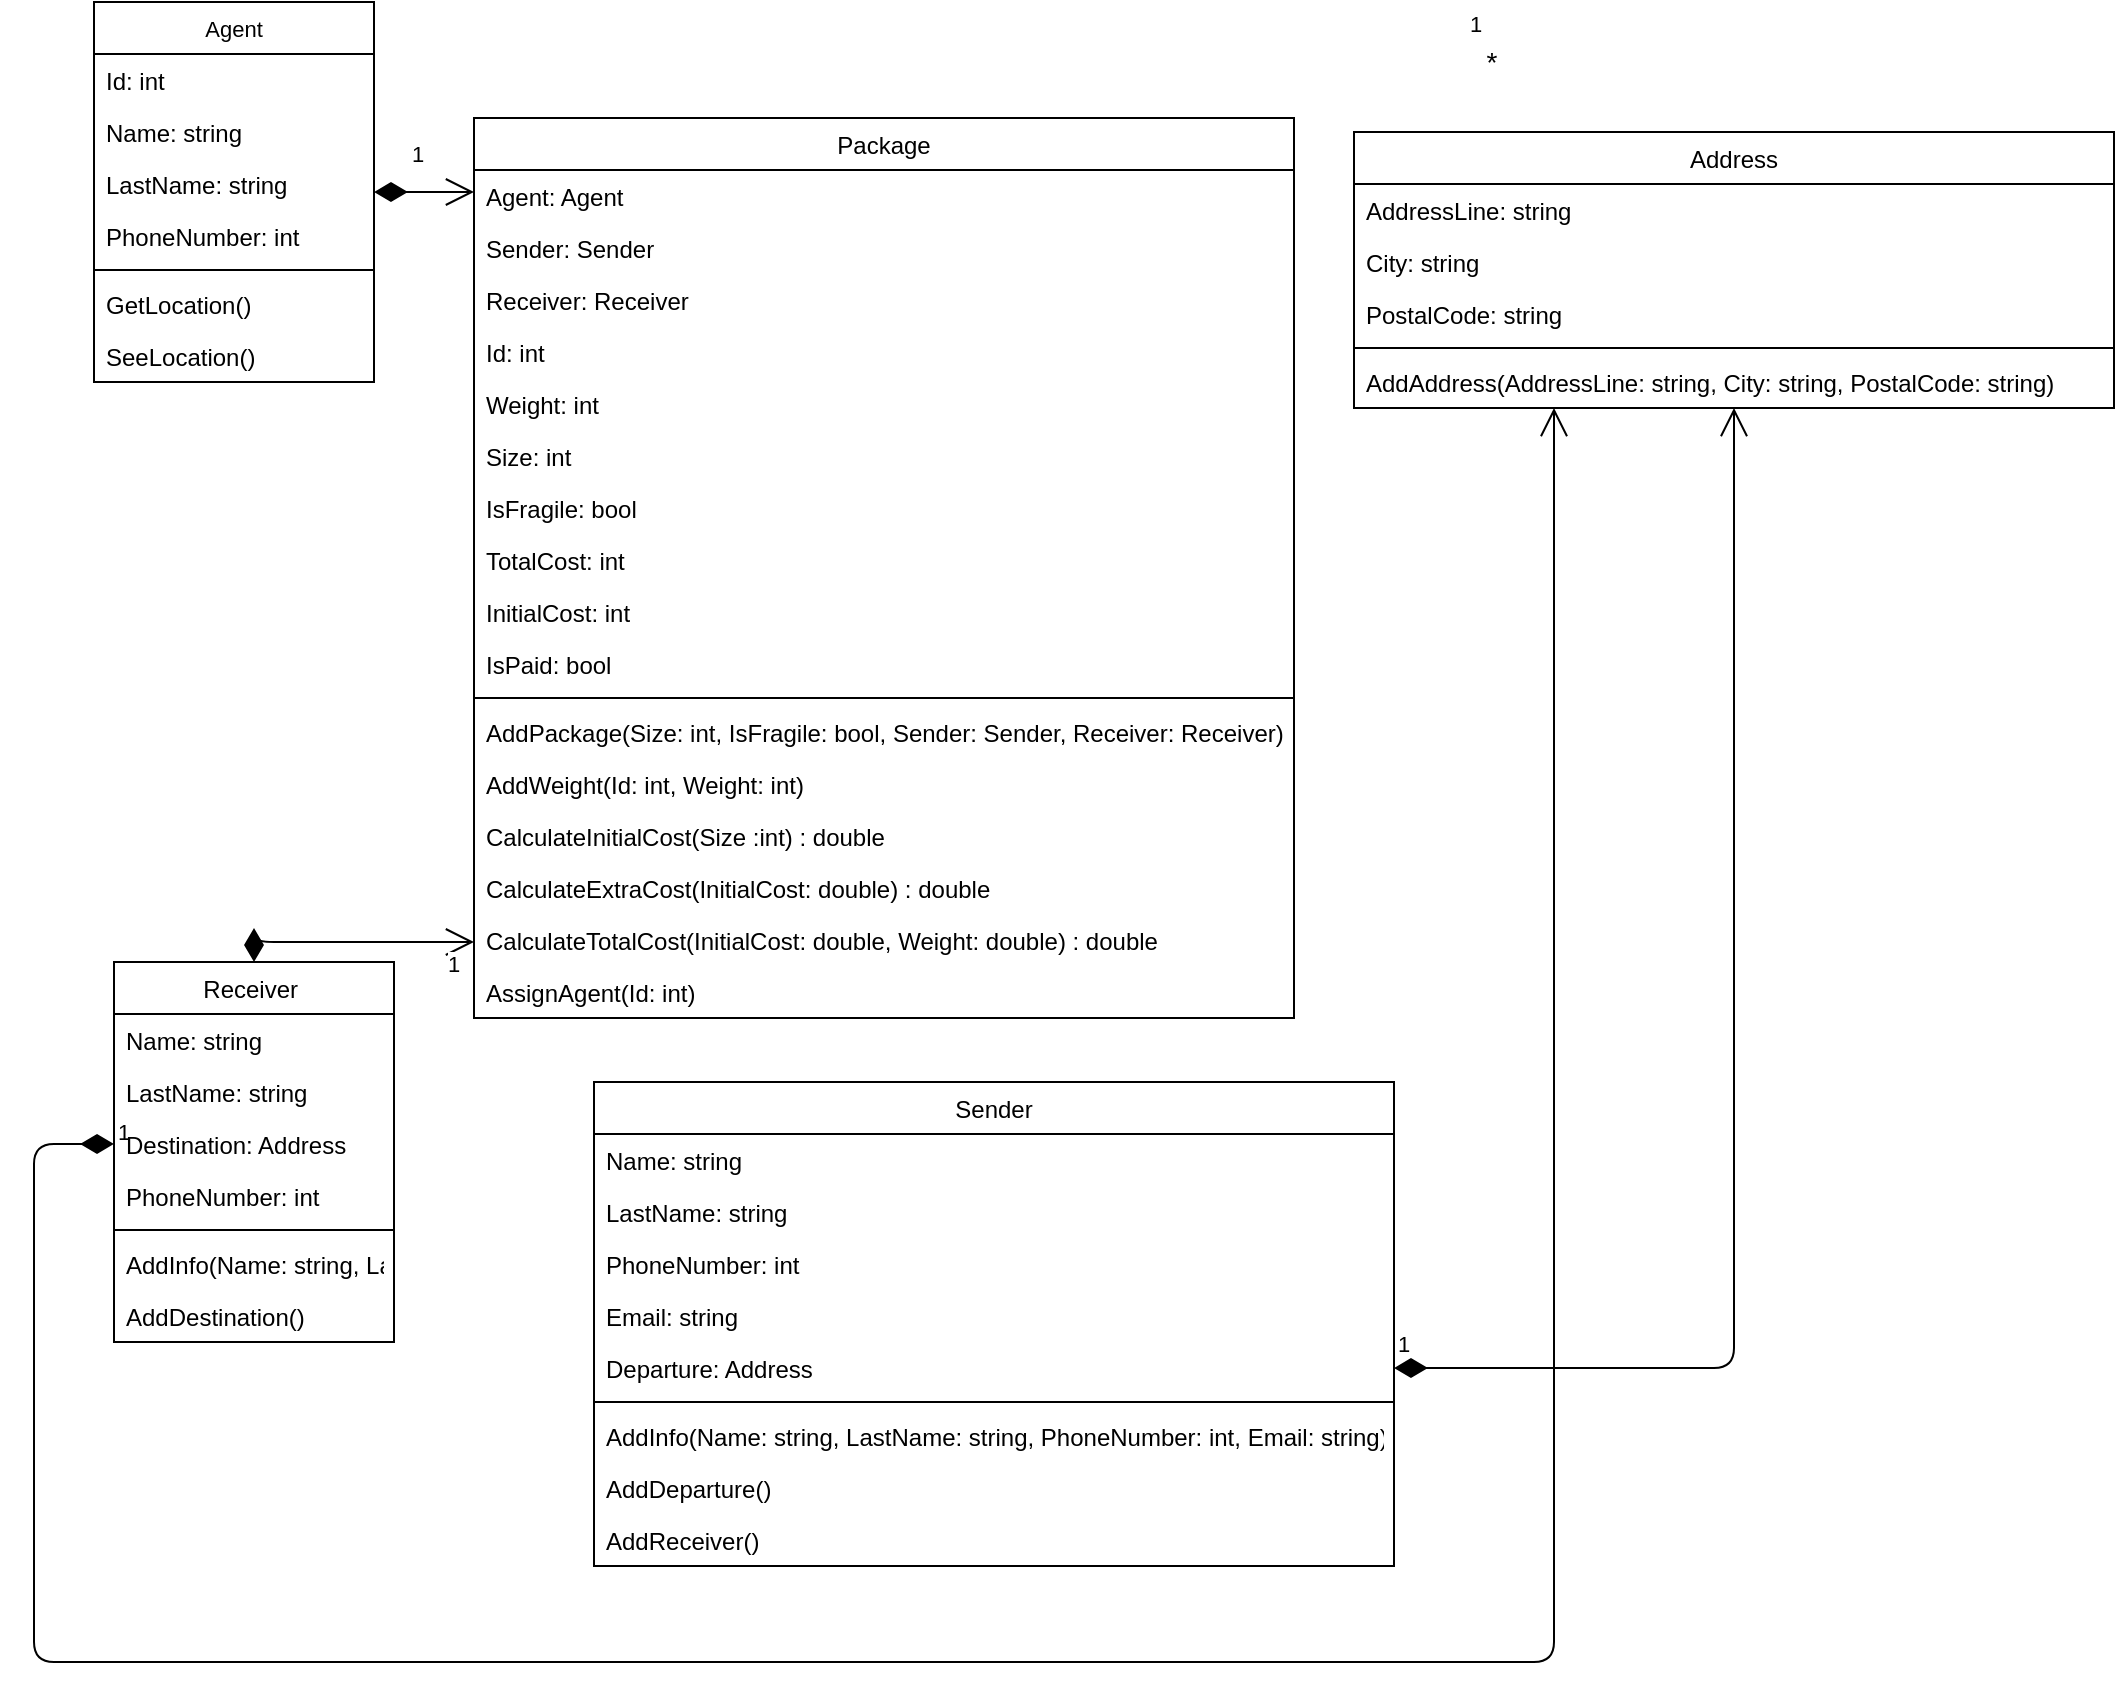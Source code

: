 <mxfile version="13.6.5" type="github">
  <diagram id="C5RBs43oDa-KdzZeNtuy" name="Page-1">
    <mxGraphModel dx="782" dy="769" grid="1" gridSize="10" guides="1" tooltips="1" connect="1" arrows="1" fold="1" page="1" pageScale="1" pageWidth="300" pageHeight="300" math="0" shadow="0">
      <root>
        <mxCell id="WIyWlLk6GJQsqaUBKTNV-0" />
        <mxCell id="WIyWlLk6GJQsqaUBKTNV-1" parent="WIyWlLk6GJQsqaUBKTNV-0" />
        <mxCell id="L3o-eiGVfBbxiRWNUcNE-9" value="1" style="endArrow=open;html=1;endSize=12;startArrow=diamondThin;startSize=14;startFill=1;edgeStyle=orthogonalEdgeStyle;align=left;verticalAlign=bottom;" parent="WIyWlLk6GJQsqaUBKTNV-1" source="L3o-eiGVfBbxiRWNUcNE-1" target="L3o-eiGVfBbxiRWNUcNE-5" edge="1">
          <mxGeometry x="0.743" y="-20" relative="1" as="geometry">
            <mxPoint x="40" y="50" as="sourcePoint" />
            <mxPoint x="200" y="50" as="targetPoint" />
            <Array as="points">
              <mxPoint x="130" y="190" />
              <mxPoint x="310" y="190" />
            </Array>
            <mxPoint as="offset" />
          </mxGeometry>
        </mxCell>
        <mxCell id="L3o-eiGVfBbxiRWNUcNE-14" value="&lt;font style=&quot;font-size: 14px&quot;&gt;*&lt;/font&gt;" style="text;html=1;strokeColor=none;fillColor=none;align=center;verticalAlign=middle;whiteSpace=wrap;rounded=0;strokeWidth=2;" parent="WIyWlLk6GJQsqaUBKTNV-1" vertex="1">
          <mxGeometry x="740" y="-260" width="18" height="19" as="geometry" />
        </mxCell>
        <mxCell id="L3o-eiGVfBbxiRWNUcNE-16" value="1" style="endArrow=open;html=1;endSize=12;startArrow=diamondThin;startSize=14;startFill=1;edgeStyle=orthogonalEdgeStyle;align=left;verticalAlign=bottom;" parent="WIyWlLk6GJQsqaUBKTNV-1" source="L3o-eiGVfBbxiRWNUcNE-0" target="zkfFHV4jXpPFQw0GAbJ--17" edge="1">
          <mxGeometry x="-1" y="3" relative="1" as="geometry">
            <mxPoint x="320" y="120" as="sourcePoint" />
            <mxPoint x="480" y="120" as="targetPoint" />
          </mxGeometry>
        </mxCell>
        <mxCell id="L3o-eiGVfBbxiRWNUcNE-17" value="1" style="endArrow=open;html=1;endSize=12;startArrow=diamondThin;startSize=14;startFill=1;edgeStyle=orthogonalEdgeStyle;align=left;verticalAlign=bottom;" parent="WIyWlLk6GJQsqaUBKTNV-1" source="L3o-eiGVfBbxiRWNUcNE-3" target="zkfFHV4jXpPFQw0GAbJ--17" edge="1">
          <mxGeometry x="-1" y="3" relative="1" as="geometry">
            <mxPoint x="20" y="290" as="sourcePoint" />
            <mxPoint x="480" y="20" as="targetPoint" />
            <Array as="points">
              <mxPoint x="20" y="291" />
              <mxPoint x="20" y="550" />
              <mxPoint x="780" y="550" />
            </Array>
          </mxGeometry>
        </mxCell>
        <mxCell id="L3o-eiGVfBbxiRWNUcNE-18" value="&lt;font style=&quot;font-size: 11px;&quot;&gt;1&lt;/font&gt;" style="text;html=1;strokeColor=none;fillColor=none;align=center;verticalAlign=middle;whiteSpace=wrap;rounded=0;strokeWidth=2;fontSize=11;" parent="WIyWlLk6GJQsqaUBKTNV-1" vertex="1">
          <mxGeometry x="732" y="-279" width="18" height="19" as="geometry" />
        </mxCell>
        <mxCell id="L3o-eiGVfBbxiRWNUcNE-24" value="1" style="endArrow=open;html=1;endSize=12;startArrow=diamondThin;startSize=14;startFill=1;edgeStyle=orthogonalEdgeStyle;align=left;verticalAlign=bottom;fontSize=11;" parent="WIyWlLk6GJQsqaUBKTNV-1" source="L3o-eiGVfBbxiRWNUcNE-20" target="L3o-eiGVfBbxiRWNUcNE-5" edge="1">
          <mxGeometry x="-0.316" y="10" relative="1" as="geometry">
            <mxPoint x="320" y="20" as="sourcePoint" />
            <mxPoint x="480" y="20" as="targetPoint" />
            <Array as="points">
              <mxPoint x="480" y="-110" />
            </Array>
            <mxPoint as="offset" />
          </mxGeometry>
        </mxCell>
        <mxCell id="L3o-eiGVfBbxiRWNUcNE-1" value="Receiver " style="swimlane;fontStyle=0;childLayout=stackLayout;horizontal=1;startSize=26;fillColor=none;horizontalStack=0;resizeParent=1;resizeParentMax=0;resizeLast=0;collapsible=1;marginBottom=0;" parent="WIyWlLk6GJQsqaUBKTNV-1" vertex="1">
          <mxGeometry x="60" y="200" width="140" height="190" as="geometry" />
        </mxCell>
        <mxCell id="L3o-eiGVfBbxiRWNUcNE-2" value="Name: string" style="text;strokeColor=none;fillColor=none;align=left;verticalAlign=top;spacingLeft=4;spacingRight=4;overflow=hidden;rotatable=0;points=[[0,0.5],[1,0.5]];portConstraint=eastwest;" parent="L3o-eiGVfBbxiRWNUcNE-1" vertex="1">
          <mxGeometry y="26" width="140" height="26" as="geometry" />
        </mxCell>
        <mxCell id="L3o-eiGVfBbxiRWNUcNE-36" value="LastName: string" style="text;strokeColor=none;fillColor=none;align=left;verticalAlign=top;spacingLeft=4;spacingRight=4;overflow=hidden;rotatable=0;points=[[0,0.5],[1,0.5]];portConstraint=eastwest;" parent="L3o-eiGVfBbxiRWNUcNE-1" vertex="1">
          <mxGeometry y="52" width="140" height="26" as="geometry" />
        </mxCell>
        <mxCell id="L3o-eiGVfBbxiRWNUcNE-3" value="Destination: Address" style="text;strokeColor=none;fillColor=none;align=left;verticalAlign=top;spacingLeft=4;spacingRight=4;overflow=hidden;rotatable=0;points=[[0,0.5],[1,0.5]];portConstraint=eastwest;" parent="L3o-eiGVfBbxiRWNUcNE-1" vertex="1">
          <mxGeometry y="78" width="140" height="26" as="geometry" />
        </mxCell>
        <mxCell id="L3o-eiGVfBbxiRWNUcNE-4" value="PhoneNumber: int" style="text;strokeColor=none;fillColor=none;align=left;verticalAlign=top;spacingLeft=4;spacingRight=4;overflow=hidden;rotatable=0;points=[[0,0.5],[1,0.5]];portConstraint=eastwest;" parent="L3o-eiGVfBbxiRWNUcNE-1" vertex="1">
          <mxGeometry y="104" width="140" height="26" as="geometry" />
        </mxCell>
        <mxCell id="76cAJCkw-U6FcF3mhkI5-14" value="" style="line;strokeWidth=1;fillColor=none;align=left;verticalAlign=middle;spacingTop=-1;spacingLeft=3;spacingRight=3;rotatable=0;labelPosition=right;points=[];portConstraint=eastwest;" vertex="1" parent="L3o-eiGVfBbxiRWNUcNE-1">
          <mxGeometry y="130" width="140" height="8" as="geometry" />
        </mxCell>
        <mxCell id="76cAJCkw-U6FcF3mhkI5-16" value="AddInfo(Name: string, LastName: string, PhoneNumber: int)" style="text;strokeColor=none;fillColor=none;align=left;verticalAlign=top;spacingLeft=4;spacingRight=4;overflow=hidden;rotatable=0;points=[[0,0.5],[1,0.5]];portConstraint=eastwest;" vertex="1" parent="L3o-eiGVfBbxiRWNUcNE-1">
          <mxGeometry y="138" width="140" height="26" as="geometry" />
        </mxCell>
        <mxCell id="76cAJCkw-U6FcF3mhkI5-13" value="AddDestination()" style="text;strokeColor=none;fillColor=none;align=left;verticalAlign=top;spacingLeft=4;spacingRight=4;overflow=hidden;rotatable=0;points=[[0,0.5],[1,0.5]];portConstraint=eastwest;" vertex="1" parent="L3o-eiGVfBbxiRWNUcNE-1">
          <mxGeometry y="164" width="140" height="26" as="geometry" />
        </mxCell>
        <mxCell id="L3o-eiGVfBbxiRWNUcNE-20" value="Agent" style="swimlane;fontStyle=0;childLayout=stackLayout;horizontal=1;startSize=26;fillColor=none;horizontalStack=0;resizeParent=1;resizeParentMax=0;resizeLast=0;collapsible=1;marginBottom=0;strokeWidth=1;fontSize=11;" parent="WIyWlLk6GJQsqaUBKTNV-1" vertex="1">
          <mxGeometry x="50" y="-280" width="140" height="190" as="geometry" />
        </mxCell>
        <mxCell id="76cAJCkw-U6FcF3mhkI5-25" value="Id: int" style="text;strokeColor=none;fillColor=none;align=left;verticalAlign=top;spacingLeft=4;spacingRight=4;overflow=hidden;rotatable=0;points=[[0,0.5],[1,0.5]];portConstraint=eastwest;" vertex="1" parent="L3o-eiGVfBbxiRWNUcNE-20">
          <mxGeometry y="26" width="140" height="26" as="geometry" />
        </mxCell>
        <mxCell id="L3o-eiGVfBbxiRWNUcNE-21" value="Name: string" style="text;strokeColor=none;fillColor=none;align=left;verticalAlign=top;spacingLeft=4;spacingRight=4;overflow=hidden;rotatable=0;points=[[0,0.5],[1,0.5]];portConstraint=eastwest;" parent="L3o-eiGVfBbxiRWNUcNE-20" vertex="1">
          <mxGeometry y="52" width="140" height="26" as="geometry" />
        </mxCell>
        <mxCell id="L3o-eiGVfBbxiRWNUcNE-38" value="LastName: string" style="text;strokeColor=none;fillColor=none;align=left;verticalAlign=top;spacingLeft=4;spacingRight=4;overflow=hidden;rotatable=0;points=[[0,0.5],[1,0.5]];portConstraint=eastwest;" parent="L3o-eiGVfBbxiRWNUcNE-20" vertex="1">
          <mxGeometry y="78" width="140" height="26" as="geometry" />
        </mxCell>
        <mxCell id="L3o-eiGVfBbxiRWNUcNE-22" value="PhoneNumber: int" style="text;strokeColor=none;fillColor=none;align=left;verticalAlign=top;spacingLeft=4;spacingRight=4;overflow=hidden;rotatable=0;points=[[0,0.5],[1,0.5]];portConstraint=eastwest;" parent="L3o-eiGVfBbxiRWNUcNE-20" vertex="1">
          <mxGeometry y="104" width="140" height="26" as="geometry" />
        </mxCell>
        <mxCell id="L3o-eiGVfBbxiRWNUcNE-33" value="" style="line;strokeWidth=1;fillColor=none;align=left;verticalAlign=middle;spacingTop=-1;spacingLeft=3;spacingRight=3;rotatable=0;labelPosition=right;points=[];portConstraint=eastwest;fontSize=12;" parent="L3o-eiGVfBbxiRWNUcNE-20" vertex="1">
          <mxGeometry y="130" width="140" height="8" as="geometry" />
        </mxCell>
        <mxCell id="L3o-eiGVfBbxiRWNUcNE-32" value="GetLocation()" style="text;strokeColor=none;fillColor=none;align=left;verticalAlign=top;spacingLeft=4;spacingRight=4;overflow=hidden;rotatable=0;points=[[0,0.5],[1,0.5]];portConstraint=eastwest;fontSize=12;" parent="L3o-eiGVfBbxiRWNUcNE-20" vertex="1">
          <mxGeometry y="138" width="140" height="26" as="geometry" />
        </mxCell>
        <mxCell id="76cAJCkw-U6FcF3mhkI5-23" value="SeeLocation()" style="text;strokeColor=none;fillColor=none;align=left;verticalAlign=top;spacingLeft=4;spacingRight=4;overflow=hidden;rotatable=0;points=[[0,0.5],[1,0.5]];portConstraint=eastwest;fontSize=12;" vertex="1" parent="L3o-eiGVfBbxiRWNUcNE-20">
          <mxGeometry y="164" width="140" height="26" as="geometry" />
        </mxCell>
        <mxCell id="L3o-eiGVfBbxiRWNUcNE-5" value="Package" style="swimlane;fontStyle=0;childLayout=stackLayout;horizontal=1;startSize=26;fillColor=none;horizontalStack=0;resizeParent=1;resizeParentMax=0;resizeLast=0;collapsible=1;marginBottom=0;" parent="WIyWlLk6GJQsqaUBKTNV-1" vertex="1">
          <mxGeometry x="240" y="-222" width="410" height="450" as="geometry" />
        </mxCell>
        <mxCell id="76cAJCkw-U6FcF3mhkI5-2" value="Agent: Agent" style="text;strokeColor=none;fillColor=none;align=left;verticalAlign=top;spacingLeft=4;spacingRight=4;overflow=hidden;rotatable=0;points=[[0,0.5],[1,0.5]];portConstraint=eastwest;" vertex="1" parent="L3o-eiGVfBbxiRWNUcNE-5">
          <mxGeometry y="26" width="410" height="26" as="geometry" />
        </mxCell>
        <mxCell id="76cAJCkw-U6FcF3mhkI5-3" value="Sender: Sender" style="text;strokeColor=none;fillColor=none;align=left;verticalAlign=top;spacingLeft=4;spacingRight=4;overflow=hidden;rotatable=0;points=[[0,0.5],[1,0.5]];portConstraint=eastwest;" vertex="1" parent="L3o-eiGVfBbxiRWNUcNE-5">
          <mxGeometry y="52" width="410" height="26" as="geometry" />
        </mxCell>
        <mxCell id="76cAJCkw-U6FcF3mhkI5-4" value="Receiver: Receiver" style="text;strokeColor=none;fillColor=none;align=left;verticalAlign=top;spacingLeft=4;spacingRight=4;overflow=hidden;rotatable=0;points=[[0,0.5],[1,0.5]];portConstraint=eastwest;" vertex="1" parent="L3o-eiGVfBbxiRWNUcNE-5">
          <mxGeometry y="78" width="410" height="26" as="geometry" />
        </mxCell>
        <mxCell id="76cAJCkw-U6FcF3mhkI5-7" value="Id: int" style="text;strokeColor=none;fillColor=none;align=left;verticalAlign=top;spacingLeft=4;spacingRight=4;overflow=hidden;rotatable=0;points=[[0,0.5],[1,0.5]];portConstraint=eastwest;" vertex="1" parent="L3o-eiGVfBbxiRWNUcNE-5">
          <mxGeometry y="104" width="410" height="26" as="geometry" />
        </mxCell>
        <mxCell id="L3o-eiGVfBbxiRWNUcNE-6" value="Weight: int" style="text;strokeColor=none;fillColor=none;align=left;verticalAlign=top;spacingLeft=4;spacingRight=4;overflow=hidden;rotatable=0;points=[[0,0.5],[1,0.5]];portConstraint=eastwest;" parent="L3o-eiGVfBbxiRWNUcNE-5" vertex="1">
          <mxGeometry y="130" width="410" height="26" as="geometry" />
        </mxCell>
        <mxCell id="L3o-eiGVfBbxiRWNUcNE-7" value="Size: int" style="text;strokeColor=none;fillColor=none;align=left;verticalAlign=top;spacingLeft=4;spacingRight=4;overflow=hidden;rotatable=0;points=[[0,0.5],[1,0.5]];portConstraint=eastwest;" parent="L3o-eiGVfBbxiRWNUcNE-5" vertex="1">
          <mxGeometry y="156" width="410" height="26" as="geometry" />
        </mxCell>
        <mxCell id="76cAJCkw-U6FcF3mhkI5-0" value="IsFragile: bool" style="text;strokeColor=none;fillColor=none;align=left;verticalAlign=top;spacingLeft=4;spacingRight=4;overflow=hidden;rotatable=0;points=[[0,0.5],[1,0.5]];portConstraint=eastwest;" vertex="1" parent="L3o-eiGVfBbxiRWNUcNE-5">
          <mxGeometry y="182" width="410" height="26" as="geometry" />
        </mxCell>
        <mxCell id="L3o-eiGVfBbxiRWNUcNE-8" value="TotalCost: int" style="text;strokeColor=none;fillColor=none;align=left;verticalAlign=top;spacingLeft=4;spacingRight=4;overflow=hidden;rotatable=0;points=[[0,0.5],[1,0.5]];portConstraint=eastwest;" parent="L3o-eiGVfBbxiRWNUcNE-5" vertex="1">
          <mxGeometry y="208" width="410" height="26" as="geometry" />
        </mxCell>
        <mxCell id="L3o-eiGVfBbxiRWNUcNE-30" value="InitialCost: int" style="text;strokeColor=none;fillColor=none;align=left;verticalAlign=top;spacingLeft=4;spacingRight=4;overflow=hidden;rotatable=0;points=[[0,0.5],[1,0.5]];portConstraint=eastwest;fontSize=12;" parent="L3o-eiGVfBbxiRWNUcNE-5" vertex="1">
          <mxGeometry y="234" width="410" height="26" as="geometry" />
        </mxCell>
        <mxCell id="76cAJCkw-U6FcF3mhkI5-1" value="IsPaid: bool" style="text;strokeColor=none;fillColor=none;align=left;verticalAlign=top;spacingLeft=4;spacingRight=4;overflow=hidden;rotatable=0;points=[[0,0.5],[1,0.5]];portConstraint=eastwest;" vertex="1" parent="L3o-eiGVfBbxiRWNUcNE-5">
          <mxGeometry y="260" width="410" height="26" as="geometry" />
        </mxCell>
        <mxCell id="L3o-eiGVfBbxiRWNUcNE-27" value="" style="line;strokeWidth=1;fillColor=none;align=left;verticalAlign=middle;spacingTop=-1;spacingLeft=3;spacingRight=3;rotatable=0;labelPosition=right;points=[];portConstraint=eastwest;fontSize=11;" parent="L3o-eiGVfBbxiRWNUcNE-5" vertex="1">
          <mxGeometry y="286" width="410" height="8" as="geometry" />
        </mxCell>
        <mxCell id="76cAJCkw-U6FcF3mhkI5-5" value="AddPackage(Size: int, IsFragile: bool, Sender: Sender, Receiver: Receiver)" style="text;strokeColor=none;fillColor=none;align=left;verticalAlign=top;spacingLeft=4;spacingRight=4;overflow=hidden;rotatable=0;points=[[0,0.5],[1,0.5]];portConstraint=eastwest;" vertex="1" parent="L3o-eiGVfBbxiRWNUcNE-5">
          <mxGeometry y="294" width="410" height="26" as="geometry" />
        </mxCell>
        <mxCell id="76cAJCkw-U6FcF3mhkI5-6" value="AddWeight(Id: int, Weight: int)" style="text;strokeColor=none;fillColor=none;align=left;verticalAlign=top;spacingLeft=4;spacingRight=4;overflow=hidden;rotatable=0;points=[[0,0.5],[1,0.5]];portConstraint=eastwest;" vertex="1" parent="L3o-eiGVfBbxiRWNUcNE-5">
          <mxGeometry y="320" width="410" height="26" as="geometry" />
        </mxCell>
        <mxCell id="L3o-eiGVfBbxiRWNUcNE-26" value="CalculateInitialCost(Size :int) : double" style="text;strokeColor=none;fillColor=none;align=left;verticalAlign=top;spacingLeft=4;spacingRight=4;overflow=hidden;rotatable=0;points=[[0,0.5],[1,0.5]];portConstraint=eastwest;fontSize=12;" parent="L3o-eiGVfBbxiRWNUcNE-5" vertex="1">
          <mxGeometry y="346" width="410" height="26" as="geometry" />
        </mxCell>
        <mxCell id="L3o-eiGVfBbxiRWNUcNE-35" value="CalculateExtraCost(InitialCost: double) : double" style="text;strokeColor=none;fillColor=none;align=left;verticalAlign=top;spacingLeft=4;spacingRight=4;overflow=hidden;rotatable=0;points=[[0,0.5],[1,0.5]];portConstraint=eastwest;fontSize=12;" parent="L3o-eiGVfBbxiRWNUcNE-5" vertex="1">
          <mxGeometry y="372" width="410" height="26" as="geometry" />
        </mxCell>
        <mxCell id="L3o-eiGVfBbxiRWNUcNE-31" value="CalculateTotalCost(InitialCost: double, Weight: double) : double" style="text;strokeColor=none;fillColor=none;align=left;verticalAlign=top;spacingLeft=4;spacingRight=4;overflow=hidden;rotatable=0;points=[[0,0.5],[1,0.5]];portConstraint=eastwest;fontSize=12;" parent="L3o-eiGVfBbxiRWNUcNE-5" vertex="1">
          <mxGeometry y="398" width="410" height="26" as="geometry" />
        </mxCell>
        <mxCell id="76cAJCkw-U6FcF3mhkI5-24" value="AssignAgent(Id: int)" style="text;strokeColor=none;fillColor=none;align=left;verticalAlign=top;spacingLeft=4;spacingRight=4;overflow=hidden;rotatable=0;points=[[0,0.5],[1,0.5]];portConstraint=eastwest;" vertex="1" parent="L3o-eiGVfBbxiRWNUcNE-5">
          <mxGeometry y="424" width="410" height="26" as="geometry" />
        </mxCell>
        <mxCell id="zkfFHV4jXpPFQw0GAbJ--17" value="Address" style="swimlane;fontStyle=0;align=center;verticalAlign=top;childLayout=stackLayout;horizontal=1;startSize=26;horizontalStack=0;resizeParent=1;resizeLast=0;collapsible=1;marginBottom=0;rounded=0;shadow=0;strokeWidth=1;" parent="WIyWlLk6GJQsqaUBKTNV-1" vertex="1">
          <mxGeometry x="680" y="-215" width="380" height="138" as="geometry">
            <mxRectangle x="550" y="140" width="160" height="26" as="alternateBounds" />
          </mxGeometry>
        </mxCell>
        <mxCell id="zkfFHV4jXpPFQw0GAbJ--18" value="AddressLine: string" style="text;align=left;verticalAlign=top;spacingLeft=4;spacingRight=4;overflow=hidden;rotatable=0;points=[[0,0.5],[1,0.5]];portConstraint=eastwest;" parent="zkfFHV4jXpPFQw0GAbJ--17" vertex="1">
          <mxGeometry y="26" width="380" height="26" as="geometry" />
        </mxCell>
        <mxCell id="zkfFHV4jXpPFQw0GAbJ--19" value="City: string" style="text;align=left;verticalAlign=top;spacingLeft=4;spacingRight=4;overflow=hidden;rotatable=0;points=[[0,0.5],[1,0.5]];portConstraint=eastwest;rounded=0;shadow=0;html=0;" parent="zkfFHV4jXpPFQw0GAbJ--17" vertex="1">
          <mxGeometry y="52" width="380" height="26" as="geometry" />
        </mxCell>
        <mxCell id="zkfFHV4jXpPFQw0GAbJ--21" value="PostalCode: string" style="text;align=left;verticalAlign=top;spacingLeft=4;spacingRight=4;overflow=hidden;rotatable=0;points=[[0,0.5],[1,0.5]];portConstraint=eastwest;rounded=0;shadow=0;html=0;" parent="zkfFHV4jXpPFQw0GAbJ--17" vertex="1">
          <mxGeometry y="78" width="380" height="26" as="geometry" />
        </mxCell>
        <mxCell id="76cAJCkw-U6FcF3mhkI5-26" value="" style="line;strokeWidth=1;fillColor=none;align=left;verticalAlign=middle;spacingTop=-1;spacingLeft=3;spacingRight=3;rotatable=0;labelPosition=right;points=[];portConstraint=eastwest;" vertex="1" parent="zkfFHV4jXpPFQw0GAbJ--17">
          <mxGeometry y="104" width="380" height="8" as="geometry" />
        </mxCell>
        <mxCell id="76cAJCkw-U6FcF3mhkI5-20" value="AddAddress(AddressLine: string, City: string, PostalCode: string)" style="text;strokeColor=none;fillColor=none;align=left;verticalAlign=top;spacingLeft=4;spacingRight=4;overflow=hidden;rotatable=0;points=[[0,0.5],[1,0.5]];portConstraint=eastwest;" vertex="1" parent="zkfFHV4jXpPFQw0GAbJ--17">
          <mxGeometry y="112" width="380" height="26" as="geometry" />
        </mxCell>
        <mxCell id="zkfFHV4jXpPFQw0GAbJ--0" value="Sender" style="swimlane;fontStyle=0;align=center;verticalAlign=top;childLayout=stackLayout;horizontal=1;startSize=26;horizontalStack=0;resizeParent=1;resizeLast=0;collapsible=1;marginBottom=0;rounded=0;shadow=0;strokeWidth=1;" parent="WIyWlLk6GJQsqaUBKTNV-1" vertex="1">
          <mxGeometry x="300" y="260" width="400" height="242" as="geometry">
            <mxRectangle x="230" y="140" width="160" height="26" as="alternateBounds" />
          </mxGeometry>
        </mxCell>
        <mxCell id="zkfFHV4jXpPFQw0GAbJ--1" value="Name: string" style="text;align=left;verticalAlign=top;spacingLeft=4;spacingRight=4;overflow=hidden;rotatable=0;points=[[0,0.5],[1,0.5]];portConstraint=eastwest;" parent="zkfFHV4jXpPFQw0GAbJ--0" vertex="1">
          <mxGeometry y="26" width="400" height="26" as="geometry" />
        </mxCell>
        <mxCell id="L3o-eiGVfBbxiRWNUcNE-37" value="LastName: string" style="text;align=left;verticalAlign=top;spacingLeft=4;spacingRight=4;overflow=hidden;rotatable=0;points=[[0,0.5],[1,0.5]];portConstraint=eastwest;" parent="zkfFHV4jXpPFQw0GAbJ--0" vertex="1">
          <mxGeometry y="52" width="400" height="26" as="geometry" />
        </mxCell>
        <mxCell id="zkfFHV4jXpPFQw0GAbJ--2" value="PhoneNumber: int" style="text;align=left;verticalAlign=top;spacingLeft=4;spacingRight=4;overflow=hidden;rotatable=0;points=[[0,0.5],[1,0.5]];portConstraint=eastwest;rounded=0;shadow=0;html=0;" parent="zkfFHV4jXpPFQw0GAbJ--0" vertex="1">
          <mxGeometry y="78" width="400" height="26" as="geometry" />
        </mxCell>
        <mxCell id="zkfFHV4jXpPFQw0GAbJ--3" value="Email: string" style="text;align=left;verticalAlign=top;spacingLeft=4;spacingRight=4;overflow=hidden;rotatable=0;points=[[0,0.5],[1,0.5]];portConstraint=eastwest;rounded=0;shadow=0;html=0;" parent="zkfFHV4jXpPFQw0GAbJ--0" vertex="1">
          <mxGeometry y="104" width="400" height="26" as="geometry" />
        </mxCell>
        <mxCell id="L3o-eiGVfBbxiRWNUcNE-0" value="Departure: Address" style="text;strokeColor=none;fillColor=none;align=left;verticalAlign=top;spacingLeft=4;spacingRight=4;overflow=hidden;rotatable=0;points=[[0,0.5],[1,0.5]];portConstraint=eastwest;" parent="zkfFHV4jXpPFQw0GAbJ--0" vertex="1">
          <mxGeometry y="130" width="400" height="26" as="geometry" />
        </mxCell>
        <mxCell id="76cAJCkw-U6FcF3mhkI5-10" value="" style="line;strokeWidth=1;fillColor=none;align=left;verticalAlign=middle;spacingTop=-1;spacingLeft=3;spacingRight=3;rotatable=0;labelPosition=right;points=[];portConstraint=eastwest;" vertex="1" parent="zkfFHV4jXpPFQw0GAbJ--0">
          <mxGeometry y="156" width="400" height="8" as="geometry" />
        </mxCell>
        <mxCell id="76cAJCkw-U6FcF3mhkI5-11" value="AddInfo(Name: string, LastName: string, PhoneNumber: int, Email: string)" style="text;strokeColor=none;fillColor=none;align=left;verticalAlign=top;spacingLeft=4;spacingRight=4;overflow=hidden;rotatable=0;points=[[0,0.5],[1,0.5]];portConstraint=eastwest;" vertex="1" parent="zkfFHV4jXpPFQw0GAbJ--0">
          <mxGeometry y="164" width="400" height="26" as="geometry" />
        </mxCell>
        <mxCell id="76cAJCkw-U6FcF3mhkI5-12" value="AddDeparture()" style="text;strokeColor=none;fillColor=none;align=left;verticalAlign=top;spacingLeft=4;spacingRight=4;overflow=hidden;rotatable=0;points=[[0,0.5],[1,0.5]];portConstraint=eastwest;" vertex="1" parent="zkfFHV4jXpPFQw0GAbJ--0">
          <mxGeometry y="190" width="400" height="26" as="geometry" />
        </mxCell>
        <mxCell id="76cAJCkw-U6FcF3mhkI5-8" value="AddReceiver()" style="text;strokeColor=none;fillColor=none;align=left;verticalAlign=top;spacingLeft=4;spacingRight=4;overflow=hidden;rotatable=0;points=[[0,0.5],[1,0.5]];portConstraint=eastwest;" vertex="1" parent="zkfFHV4jXpPFQw0GAbJ--0">
          <mxGeometry y="216" width="400" height="26" as="geometry" />
        </mxCell>
      </root>
    </mxGraphModel>
  </diagram>
</mxfile>
